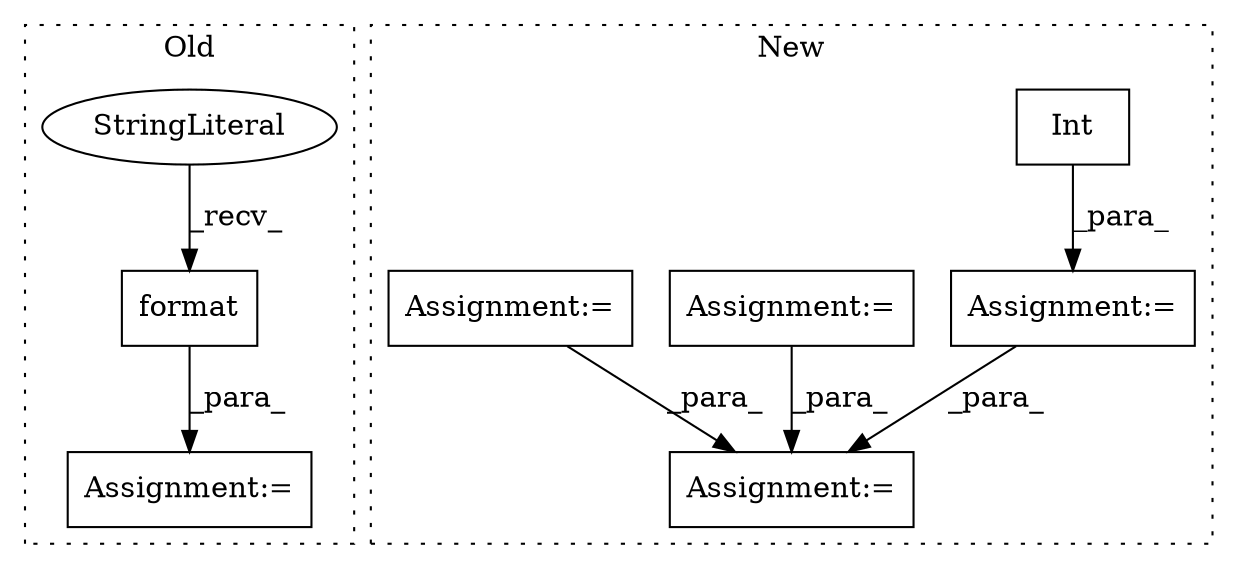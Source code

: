 digraph G {
subgraph cluster0 {
1 [label="format" a="32" s="21818,22040" l="7,1" shape="box"];
3 [label="StringLiteral" a="45" s="21737" l="80" shape="ellipse"];
7 [label="Assignment:=" a="7" s="21736" l="1" shape="box"];
label = "Old";
style="dotted";
}
subgraph cluster1 {
2 [label="Int" a="32" s="22033,22065" l="4,1" shape="box"];
4 [label="Assignment:=" a="7" s="22194" l="1" shape="box"];
5 [label="Assignment:=" a="7" s="22032" l="1" shape="box"];
6 [label="Assignment:=" a="7" s="21966" l="1" shape="box"];
8 [label="Assignment:=" a="7" s="21879" l="1" shape="box"];
label = "New";
style="dotted";
}
1 -> 7 [label="_para_"];
2 -> 5 [label="_para_"];
3 -> 1 [label="_recv_"];
5 -> 4 [label="_para_"];
6 -> 4 [label="_para_"];
8 -> 4 [label="_para_"];
}